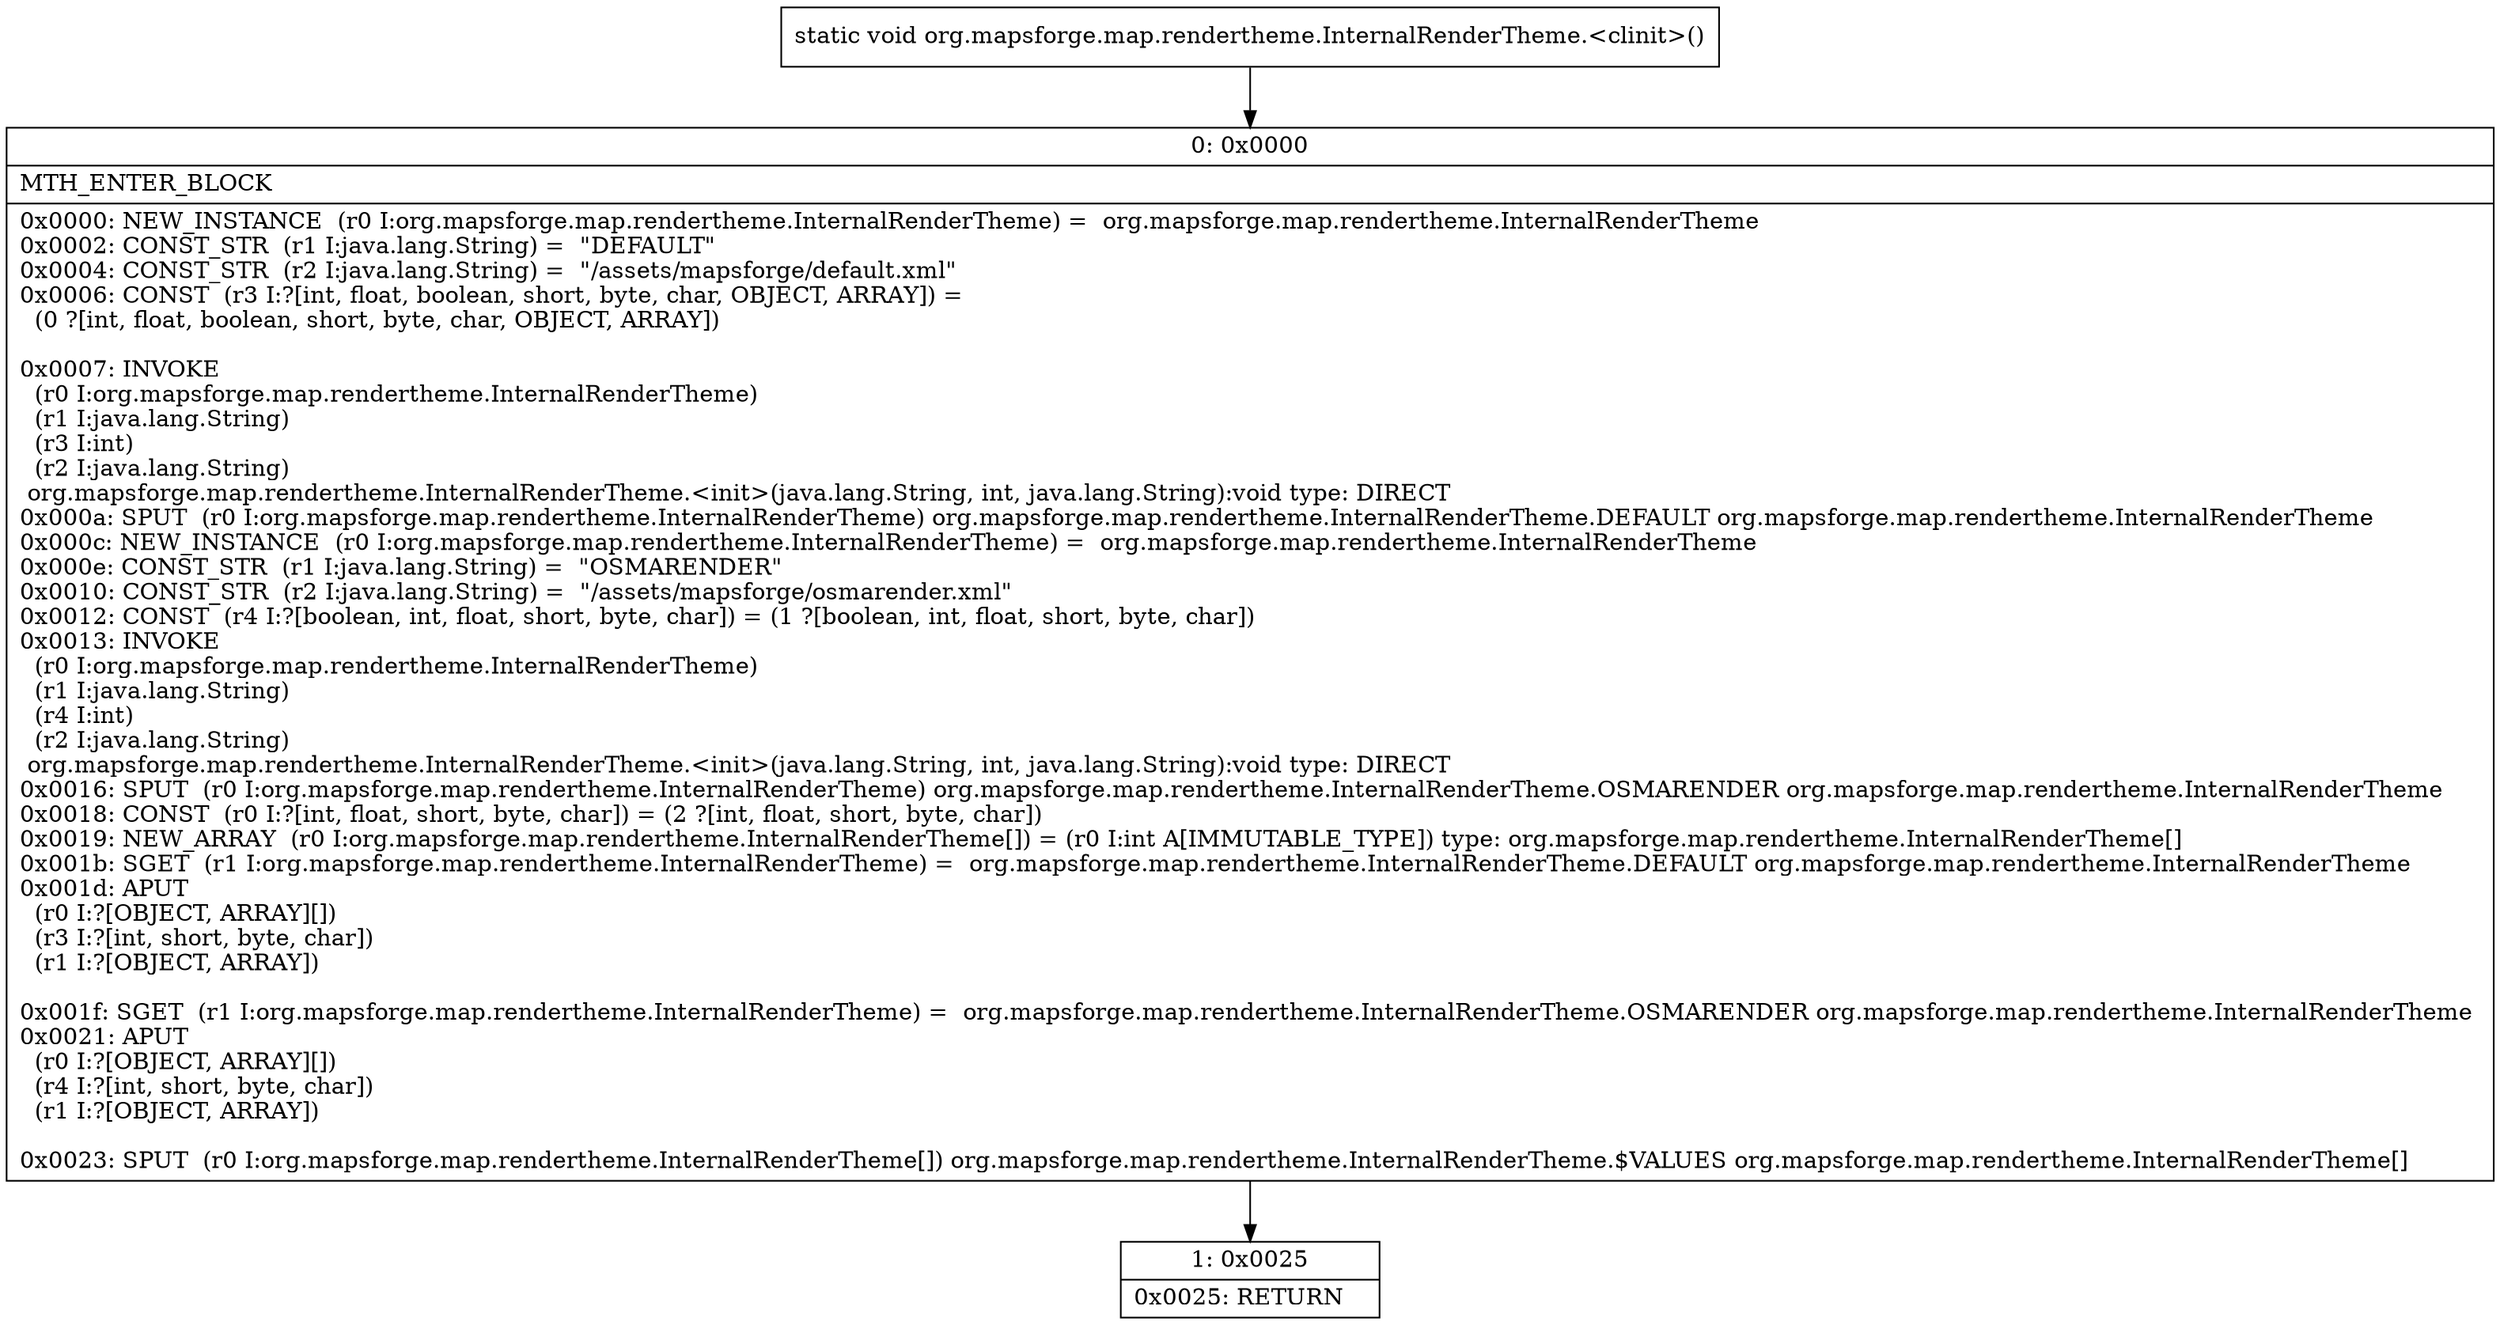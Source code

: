 digraph "CFG fororg.mapsforge.map.rendertheme.InternalRenderTheme.\<clinit\>()V" {
Node_0 [shape=record,label="{0\:\ 0x0000|MTH_ENTER_BLOCK\l|0x0000: NEW_INSTANCE  (r0 I:org.mapsforge.map.rendertheme.InternalRenderTheme) =  org.mapsforge.map.rendertheme.InternalRenderTheme \l0x0002: CONST_STR  (r1 I:java.lang.String) =  \"DEFAULT\" \l0x0004: CONST_STR  (r2 I:java.lang.String) =  \"\/assets\/mapsforge\/default.xml\" \l0x0006: CONST  (r3 I:?[int, float, boolean, short, byte, char, OBJECT, ARRAY]) = \l  (0 ?[int, float, boolean, short, byte, char, OBJECT, ARRAY])\l \l0x0007: INVOKE  \l  (r0 I:org.mapsforge.map.rendertheme.InternalRenderTheme)\l  (r1 I:java.lang.String)\l  (r3 I:int)\l  (r2 I:java.lang.String)\l org.mapsforge.map.rendertheme.InternalRenderTheme.\<init\>(java.lang.String, int, java.lang.String):void type: DIRECT \l0x000a: SPUT  (r0 I:org.mapsforge.map.rendertheme.InternalRenderTheme) org.mapsforge.map.rendertheme.InternalRenderTheme.DEFAULT org.mapsforge.map.rendertheme.InternalRenderTheme \l0x000c: NEW_INSTANCE  (r0 I:org.mapsforge.map.rendertheme.InternalRenderTheme) =  org.mapsforge.map.rendertheme.InternalRenderTheme \l0x000e: CONST_STR  (r1 I:java.lang.String) =  \"OSMARENDER\" \l0x0010: CONST_STR  (r2 I:java.lang.String) =  \"\/assets\/mapsforge\/osmarender.xml\" \l0x0012: CONST  (r4 I:?[boolean, int, float, short, byte, char]) = (1 ?[boolean, int, float, short, byte, char]) \l0x0013: INVOKE  \l  (r0 I:org.mapsforge.map.rendertheme.InternalRenderTheme)\l  (r1 I:java.lang.String)\l  (r4 I:int)\l  (r2 I:java.lang.String)\l org.mapsforge.map.rendertheme.InternalRenderTheme.\<init\>(java.lang.String, int, java.lang.String):void type: DIRECT \l0x0016: SPUT  (r0 I:org.mapsforge.map.rendertheme.InternalRenderTheme) org.mapsforge.map.rendertheme.InternalRenderTheme.OSMARENDER org.mapsforge.map.rendertheme.InternalRenderTheme \l0x0018: CONST  (r0 I:?[int, float, short, byte, char]) = (2 ?[int, float, short, byte, char]) \l0x0019: NEW_ARRAY  (r0 I:org.mapsforge.map.rendertheme.InternalRenderTheme[]) = (r0 I:int A[IMMUTABLE_TYPE]) type: org.mapsforge.map.rendertheme.InternalRenderTheme[] \l0x001b: SGET  (r1 I:org.mapsforge.map.rendertheme.InternalRenderTheme) =  org.mapsforge.map.rendertheme.InternalRenderTheme.DEFAULT org.mapsforge.map.rendertheme.InternalRenderTheme \l0x001d: APUT  \l  (r0 I:?[OBJECT, ARRAY][])\l  (r3 I:?[int, short, byte, char])\l  (r1 I:?[OBJECT, ARRAY])\l \l0x001f: SGET  (r1 I:org.mapsforge.map.rendertheme.InternalRenderTheme) =  org.mapsforge.map.rendertheme.InternalRenderTheme.OSMARENDER org.mapsforge.map.rendertheme.InternalRenderTheme \l0x0021: APUT  \l  (r0 I:?[OBJECT, ARRAY][])\l  (r4 I:?[int, short, byte, char])\l  (r1 I:?[OBJECT, ARRAY])\l \l0x0023: SPUT  (r0 I:org.mapsforge.map.rendertheme.InternalRenderTheme[]) org.mapsforge.map.rendertheme.InternalRenderTheme.$VALUES org.mapsforge.map.rendertheme.InternalRenderTheme[] \l}"];
Node_1 [shape=record,label="{1\:\ 0x0025|0x0025: RETURN   \l}"];
MethodNode[shape=record,label="{static void org.mapsforge.map.rendertheme.InternalRenderTheme.\<clinit\>() }"];
MethodNode -> Node_0;
Node_0 -> Node_1;
}

